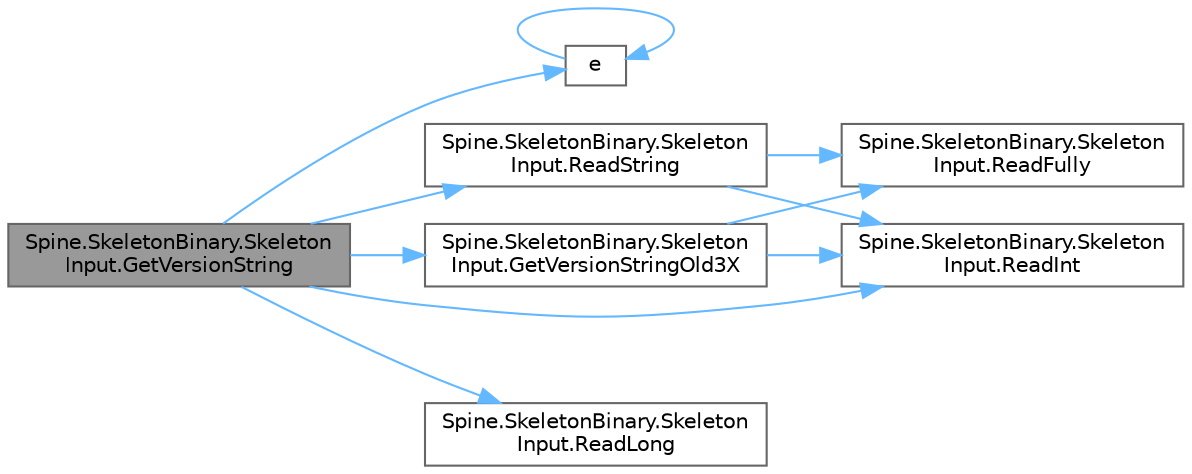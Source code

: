 digraph "Spine.SkeletonBinary.SkeletonInput.GetVersionString"
{
 // LATEX_PDF_SIZE
  bgcolor="transparent";
  edge [fontname=Helvetica,fontsize=10,labelfontname=Helvetica,labelfontsize=10];
  node [fontname=Helvetica,fontsize=10,shape=box,height=0.2,width=0.4];
  rankdir="LR";
  Node1 [id="Node000001",label="Spine.SkeletonBinary.Skeleton\lInput.GetVersionString",height=0.2,width=0.4,color="gray40", fillcolor="grey60", style="filled", fontcolor="black",tooltip="Returns the version string of binary skeleton data."];
  Node1 -> Node2 [id="edge11_Node000001_Node000002",color="steelblue1",style="solid",tooltip=" "];
  Node2 [id="Node000002",label="e",height=0.2,width=0.4,color="grey40", fillcolor="white", style="filled",URL="$_cwise__array__power__array_8cpp.html#a9cb86ff854760bf91a154f2724a9101d",tooltip=" "];
  Node2 -> Node2 [id="edge12_Node000002_Node000002",color="steelblue1",style="solid",tooltip=" "];
  Node1 -> Node3 [id="edge13_Node000001_Node000003",color="steelblue1",style="solid",tooltip=" "];
  Node3 [id="Node000003",label="Spine.SkeletonBinary.Skeleton\lInput.GetVersionStringOld3X",height=0.2,width=0.4,color="grey40", fillcolor="white", style="filled",URL="$class_spine_1_1_skeleton_binary_1_1_skeleton_input.html#aadd0051b6c9681a1b50dd38ff9918cb9",tooltip="Returns old 3.8 and earlier format version string of binary skeleton data."];
  Node3 -> Node4 [id="edge14_Node000003_Node000004",color="steelblue1",style="solid",tooltip=" "];
  Node4 [id="Node000004",label="Spine.SkeletonBinary.Skeleton\lInput.ReadFully",height=0.2,width=0.4,color="grey40", fillcolor="white", style="filled",URL="$class_spine_1_1_skeleton_binary_1_1_skeleton_input.html#a8398512fc73cedf980060cdb146c3fa4",tooltip=" "];
  Node3 -> Node5 [id="edge15_Node000003_Node000005",color="steelblue1",style="solid",tooltip=" "];
  Node5 [id="Node000005",label="Spine.SkeletonBinary.Skeleton\lInput.ReadInt",height=0.2,width=0.4,color="grey40", fillcolor="white", style="filled",URL="$class_spine_1_1_skeleton_binary_1_1_skeleton_input.html#acb7bd3abc6a9a7dc6dfcbc80d2df4607",tooltip=" "];
  Node1 -> Node5 [id="edge16_Node000001_Node000005",color="steelblue1",style="solid",tooltip=" "];
  Node1 -> Node6 [id="edge17_Node000001_Node000006",color="steelblue1",style="solid",tooltip=" "];
  Node6 [id="Node000006",label="Spine.SkeletonBinary.Skeleton\lInput.ReadLong",height=0.2,width=0.4,color="grey40", fillcolor="white", style="filled",URL="$class_spine_1_1_skeleton_binary_1_1_skeleton_input.html#a800fa849e68f4fefb6f71d4aedd6fbd4",tooltip=" "];
  Node1 -> Node7 [id="edge18_Node000001_Node000007",color="steelblue1",style="solid",tooltip=" "];
  Node7 [id="Node000007",label="Spine.SkeletonBinary.Skeleton\lInput.ReadString",height=0.2,width=0.4,color="grey40", fillcolor="white", style="filled",URL="$class_spine_1_1_skeleton_binary_1_1_skeleton_input.html#a66f59eda228ed0046afb1fd03c062989",tooltip=" "];
  Node7 -> Node4 [id="edge19_Node000007_Node000004",color="steelblue1",style="solid",tooltip=" "];
  Node7 -> Node5 [id="edge20_Node000007_Node000005",color="steelblue1",style="solid",tooltip=" "];
}
